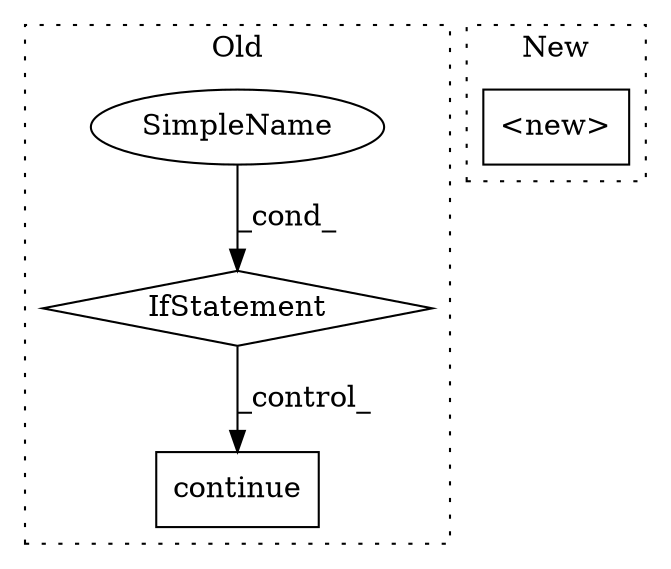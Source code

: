 digraph G {
subgraph cluster0 {
1 [label="continue" a="18" s="3157" l="9" shape="box"];
3 [label="IfStatement" a="25" s="3075,3145" l="4,2" shape="diamond"];
4 [label="SimpleName" a="42" s="" l="" shape="ellipse"];
label = "Old";
style="dotted";
}
subgraph cluster1 {
2 [label="<new>" a="14" s="2824" l="42" shape="box"];
label = "New";
style="dotted";
}
3 -> 1 [label="_control_"];
4 -> 3 [label="_cond_"];
}
